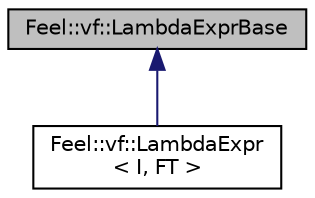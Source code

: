 digraph "Feel::vf::LambdaExprBase"
{
 // LATEX_PDF_SIZE
  edge [fontname="Helvetica",fontsize="10",labelfontname="Helvetica",labelfontsize="10"];
  node [fontname="Helvetica",fontsize="10",shape=record];
  Node1 [label="Feel::vf::LambdaExprBase",height=0.2,width=0.4,color="black", fillcolor="grey75", style="filled", fontcolor="black",tooltip=" "];
  Node1 -> Node2 [dir="back",color="midnightblue",fontsize="10",style="solid",fontname="Helvetica"];
  Node2 [label="Feel::vf::LambdaExpr\l\< I, FT \>",height=0.2,width=0.4,color="black", fillcolor="white", style="filled",URL="$classFeel_1_1vf_1_1LambdaExpr.html",tooltip=" "];
}
